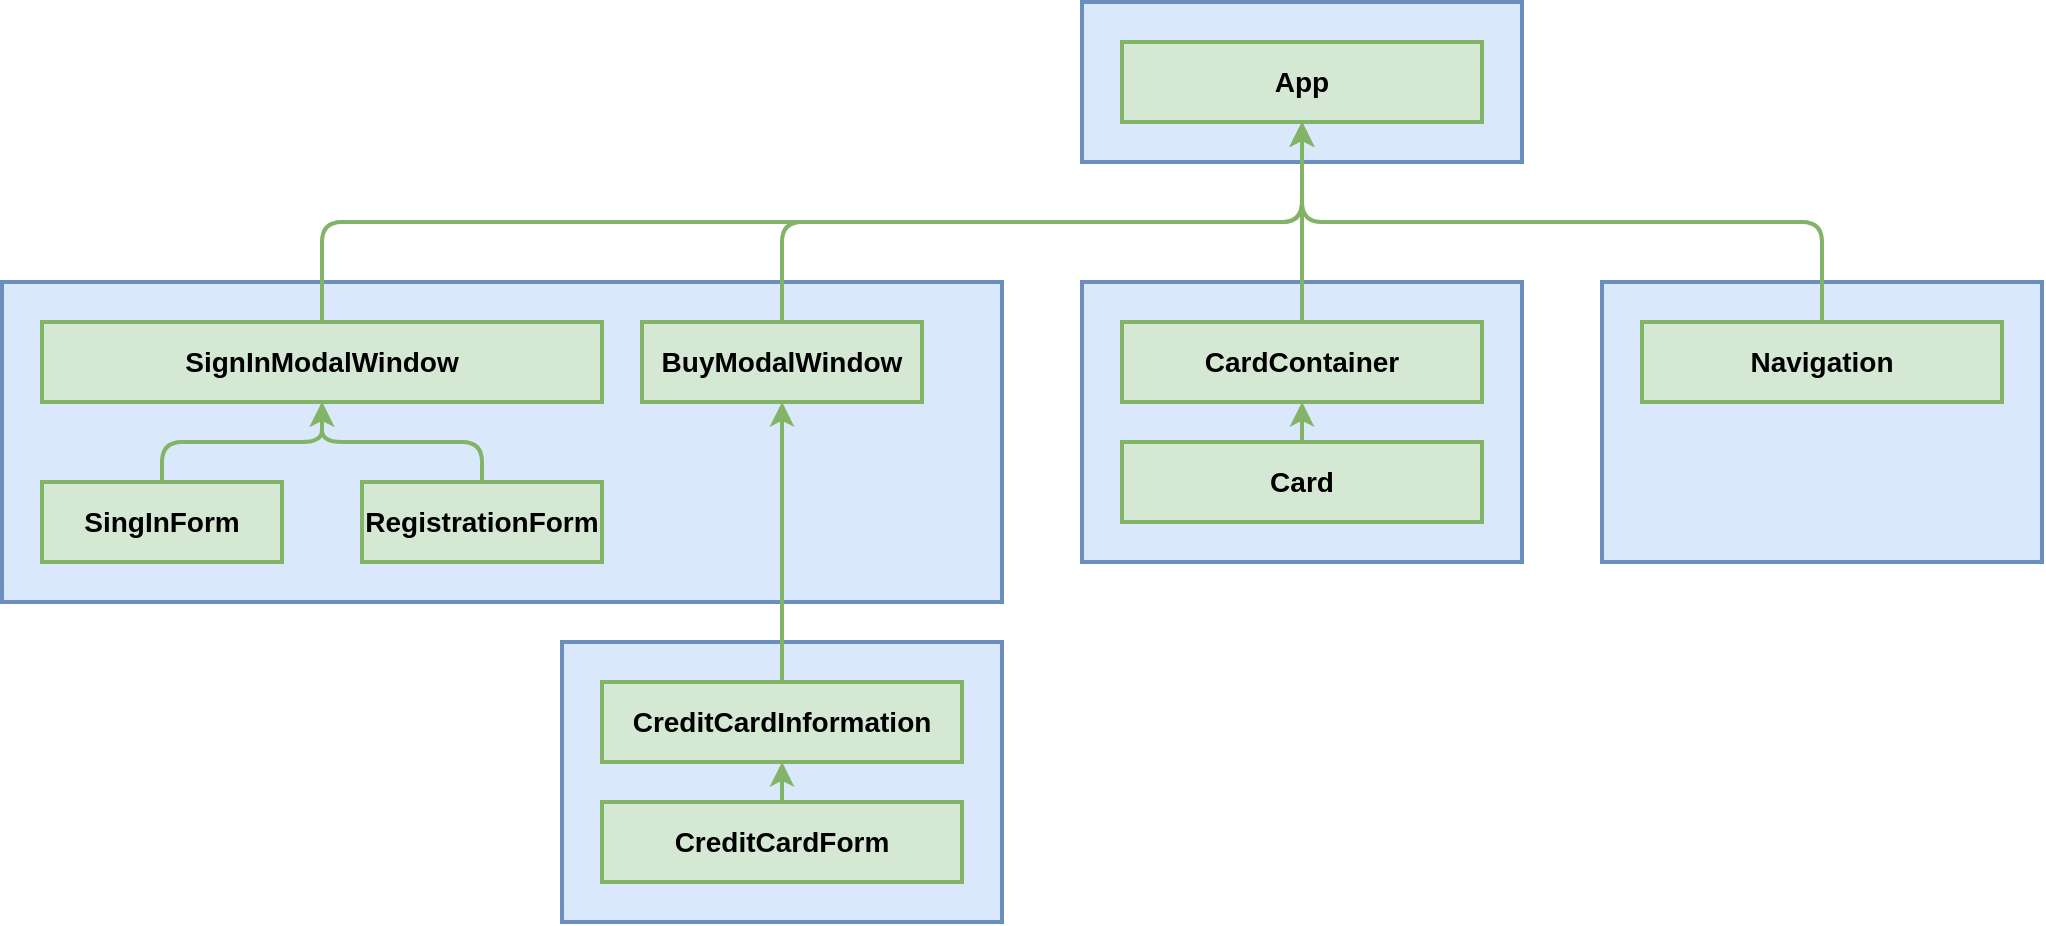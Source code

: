 <mxfile version="12.5.3" type="device"><diagram id="cUWhLPLdUswHCgoa4owM" name="Page-1"><mxGraphModel dx="1131" dy="631" grid="1" gridSize="10" guides="1" tooltips="1" connect="1" arrows="1" fold="1" page="1" pageScale="1" pageWidth="2000" pageHeight="2000" math="0" shadow="0"><root><mxCell id="0"/><mxCell id="1" parent="0"/><mxCell id="uYWdOzXrYcHEgbB5KKE4-12" value="" style="rounded=0;whiteSpace=wrap;html=1;strokeWidth=2;fillColor=#dae8fc;strokeColor=#6c8ebf;" vertex="1" parent="1"><mxGeometry x="540" y="400" width="220" height="140" as="geometry"/></mxCell><mxCell id="uYWdOzXrYcHEgbB5KKE4-5" value="" style="rounded=0;whiteSpace=wrap;html=1;strokeWidth=2;fillColor=#dae8fc;strokeColor=#6c8ebf;" vertex="1" parent="1"><mxGeometry x="260" y="220" width="500" height="160" as="geometry"/></mxCell><mxCell id="uYWdOzXrYcHEgbB5KKE4-1" value="&lt;font style=&quot;font-size: 14px&quot;&gt;&lt;b&gt;SingInForm&lt;/b&gt;&lt;/font&gt;" style="rounded=0;whiteSpace=wrap;html=1;strokeWidth=2;fillColor=#d5e8d4;strokeColor=#82b366;" vertex="1" parent="1"><mxGeometry x="280" y="320" width="120" height="40" as="geometry"/></mxCell><mxCell id="uYWdOzXrYcHEgbB5KKE4-2" value="&lt;font style=&quot;font-size: 14px&quot;&gt;&lt;b&gt;RegistrationForm&lt;/b&gt;&lt;/font&gt;" style="rounded=0;whiteSpace=wrap;html=1;strokeWidth=2;fillColor=#d5e8d4;strokeColor=#82b366;" vertex="1" parent="1"><mxGeometry x="440" y="320" width="120" height="40" as="geometry"/></mxCell><mxCell id="uYWdOzXrYcHEgbB5KKE4-4" value="&lt;span style=&quot;font-size: 14px&quot;&gt;&lt;b&gt;SignInModalWindow&lt;/b&gt;&lt;/span&gt;" style="rounded=0;whiteSpace=wrap;html=1;strokeWidth=2;fillColor=#d5e8d4;strokeColor=#82b366;" vertex="1" parent="1"><mxGeometry x="280" y="240" width="280" height="40" as="geometry"/></mxCell><mxCell id="uYWdOzXrYcHEgbB5KKE4-6" value="&lt;span style=&quot;font-size: 14px&quot;&gt;&lt;b&gt;BuyModalWindow&lt;/b&gt;&lt;/span&gt;" style="rounded=0;whiteSpace=wrap;html=1;strokeWidth=2;fillColor=#d5e8d4;strokeColor=#82b366;" vertex="1" parent="1"><mxGeometry x="580" y="240" width="140" height="40" as="geometry"/></mxCell><mxCell id="uYWdOzXrYcHEgbB5KKE4-8" value="" style="endArrow=classic;html=1;strokeWidth=2;entryX=0.5;entryY=1;entryDx=0;entryDy=0;fillColor=#d5e8d4;strokeColor=#82b366;exitX=0.5;exitY=0;exitDx=0;exitDy=0;" edge="1" parent="1" source="uYWdOzXrYcHEgbB5KKE4-1" target="uYWdOzXrYcHEgbB5KKE4-4"><mxGeometry width="50" height="50" relative="1" as="geometry"><mxPoint x="340" y="300" as="sourcePoint"/><mxPoint x="310" y="380" as="targetPoint"/><Array as="points"><mxPoint x="340" y="300"/><mxPoint x="420" y="300"/></Array></mxGeometry></mxCell><mxCell id="uYWdOzXrYcHEgbB5KKE4-9" value="" style="endArrow=classic;html=1;strokeWidth=2;entryX=0.5;entryY=1;entryDx=0;entryDy=0;exitX=0.5;exitY=0;exitDx=0;exitDy=0;fillColor=#d5e8d4;strokeColor=#82b366;" edge="1" parent="1" source="uYWdOzXrYcHEgbB5KKE4-2" target="uYWdOzXrYcHEgbB5KKE4-4"><mxGeometry width="50" height="50" relative="1" as="geometry"><mxPoint x="260" y="430" as="sourcePoint"/><mxPoint x="310" y="380" as="targetPoint"/><Array as="points"><mxPoint x="500" y="300"/><mxPoint x="420" y="300"/></Array></mxGeometry></mxCell><mxCell id="uYWdOzXrYcHEgbB5KKE4-10" value="&lt;span style=&quot;font-size: 14px&quot;&gt;&lt;b&gt;CreditCardForm&lt;/b&gt;&lt;/span&gt;" style="rounded=0;whiteSpace=wrap;html=1;strokeWidth=2;fillColor=#d5e8d4;strokeColor=#82b366;" vertex="1" parent="1"><mxGeometry x="560" y="480" width="180" height="40" as="geometry"/></mxCell><mxCell id="uYWdOzXrYcHEgbB5KKE4-11" value="&lt;span style=&quot;font-size: 14px&quot;&gt;&lt;b&gt;CreditCardInformation&lt;/b&gt;&lt;/span&gt;" style="rounded=0;whiteSpace=wrap;html=1;strokeWidth=2;fillColor=#d5e8d4;strokeColor=#82b366;" vertex="1" parent="1"><mxGeometry x="560" y="420" width="180" height="40" as="geometry"/></mxCell><mxCell id="uYWdOzXrYcHEgbB5KKE4-13" value="" style="endArrow=classic;html=1;strokeWidth=2;entryX=0.5;entryY=1;entryDx=0;entryDy=0;exitX=0.5;exitY=0;exitDx=0;exitDy=0;fillColor=#d5e8d4;strokeColor=#82b366;" edge="1" parent="1" source="uYWdOzXrYcHEgbB5KKE4-11" target="uYWdOzXrYcHEgbB5KKE4-6"><mxGeometry width="50" height="50" relative="1" as="geometry"><mxPoint x="830" y="370" as="sourcePoint"/><mxPoint x="310" y="560" as="targetPoint"/></mxGeometry></mxCell><mxCell id="uYWdOzXrYcHEgbB5KKE4-14" value="" style="endArrow=classic;html=1;strokeWidth=2;entryX=0.5;entryY=1;entryDx=0;entryDy=0;exitX=0.5;exitY=0;exitDx=0;exitDy=0;fillColor=#d5e8d4;strokeColor=#82b366;" edge="1" parent="1" source="uYWdOzXrYcHEgbB5KKE4-10" target="uYWdOzXrYcHEgbB5KKE4-11"><mxGeometry width="50" height="50" relative="1" as="geometry"><mxPoint x="260" y="610" as="sourcePoint"/><mxPoint x="310" y="560" as="targetPoint"/></mxGeometry></mxCell><mxCell id="uYWdOzXrYcHEgbB5KKE4-15" value="" style="rounded=0;whiteSpace=wrap;html=1;strokeWidth=2;fillColor=#dae8fc;strokeColor=#6c8ebf;" vertex="1" parent="1"><mxGeometry x="800" y="220" width="220" height="140" as="geometry"/></mxCell><mxCell id="uYWdOzXrYcHEgbB5KKE4-16" value="&lt;span style=&quot;font-size: 14px&quot;&gt;&lt;b&gt;Card&lt;/b&gt;&lt;/span&gt;" style="rounded=0;whiteSpace=wrap;html=1;strokeWidth=2;fillColor=#d5e8d4;strokeColor=#82b366;" vertex="1" parent="1"><mxGeometry x="820" y="300" width="180" height="40" as="geometry"/></mxCell><mxCell id="uYWdOzXrYcHEgbB5KKE4-17" value="&lt;span style=&quot;font-size: 14px&quot;&gt;&lt;b&gt;CardContainer&lt;/b&gt;&lt;/span&gt;" style="rounded=0;whiteSpace=wrap;html=1;strokeWidth=2;fillColor=#d5e8d4;strokeColor=#82b366;" vertex="1" parent="1"><mxGeometry x="820" y="240" width="180" height="40" as="geometry"/></mxCell><mxCell id="uYWdOzXrYcHEgbB5KKE4-18" value="" style="endArrow=classic;html=1;strokeWidth=2;entryX=0.5;entryY=1;entryDx=0;entryDy=0;exitX=0.5;exitY=0;exitDx=0;exitDy=0;fillColor=#d5e8d4;strokeColor=#82b366;" edge="1" parent="1" source="uYWdOzXrYcHEgbB5KKE4-16" target="uYWdOzXrYcHEgbB5KKE4-17"><mxGeometry width="50" height="50" relative="1" as="geometry"><mxPoint x="520" y="430" as="sourcePoint"/><mxPoint x="570" y="380" as="targetPoint"/></mxGeometry></mxCell><mxCell id="uYWdOzXrYcHEgbB5KKE4-19" value="" style="rounded=0;whiteSpace=wrap;html=1;strokeWidth=2;fillColor=#dae8fc;strokeColor=#6c8ebf;" vertex="1" parent="1"><mxGeometry x="1060" y="220" width="220" height="140" as="geometry"/></mxCell><mxCell id="uYWdOzXrYcHEgbB5KKE4-20" value="&lt;span style=&quot;font-size: 14px&quot;&gt;&lt;b&gt;Navigation&lt;/b&gt;&lt;/span&gt;" style="rounded=0;whiteSpace=wrap;html=1;strokeWidth=2;fillColor=#d5e8d4;strokeColor=#82b366;" vertex="1" parent="1"><mxGeometry x="1080" y="240" width="180" height="40" as="geometry"/></mxCell><mxCell id="uYWdOzXrYcHEgbB5KKE4-21" value="" style="rounded=0;whiteSpace=wrap;html=1;strokeWidth=2;fillColor=#dae8fc;strokeColor=#6c8ebf;" vertex="1" parent="1"><mxGeometry x="800" y="80" width="220" height="80" as="geometry"/></mxCell><mxCell id="uYWdOzXrYcHEgbB5KKE4-22" value="&lt;span style=&quot;font-size: 14px&quot;&gt;&lt;b&gt;App&lt;/b&gt;&lt;/span&gt;" style="rounded=0;whiteSpace=wrap;html=1;strokeWidth=2;fillColor=#d5e8d4;strokeColor=#82b366;" vertex="1" parent="1"><mxGeometry x="820" y="100" width="180" height="40" as="geometry"/></mxCell><mxCell id="uYWdOzXrYcHEgbB5KKE4-23" value="" style="endArrow=classic;html=1;strokeWidth=2;entryX=0.5;entryY=1;entryDx=0;entryDy=0;exitX=0.5;exitY=0;exitDx=0;exitDy=0;fillColor=#d5e8d4;strokeColor=#82b366;" edge="1" parent="1" source="uYWdOzXrYcHEgbB5KKE4-4" target="uYWdOzXrYcHEgbB5KKE4-22"><mxGeometry width="50" height="50" relative="1" as="geometry"><mxPoint x="980" y="520" as="sourcePoint"/><mxPoint x="980" y="380" as="targetPoint"/><Array as="points"><mxPoint x="420" y="190"/><mxPoint x="910" y="190"/></Array></mxGeometry></mxCell><mxCell id="uYWdOzXrYcHEgbB5KKE4-24" value="" style="endArrow=classic;html=1;strokeWidth=2;entryX=0.5;entryY=1;entryDx=0;entryDy=0;exitX=0.5;exitY=0;exitDx=0;exitDy=0;fillColor=#d5e8d4;strokeColor=#82b366;" edge="1" parent="1" source="uYWdOzXrYcHEgbB5KKE4-6" target="uYWdOzXrYcHEgbB5KKE4-22"><mxGeometry width="50" height="50" relative="1" as="geometry"><mxPoint x="870" y="470" as="sourcePoint"/><mxPoint x="870" y="330" as="targetPoint"/><Array as="points"><mxPoint x="650" y="190"/><mxPoint x="910" y="190"/></Array></mxGeometry></mxCell><mxCell id="uYWdOzXrYcHEgbB5KKE4-25" value="" style="endArrow=classic;html=1;strokeWidth=2;entryX=0.5;entryY=1;entryDx=0;entryDy=0;exitX=0.5;exitY=0;exitDx=0;exitDy=0;fillColor=#d5e8d4;strokeColor=#82b366;" edge="1" parent="1" source="uYWdOzXrYcHEgbB5KKE4-17" target="uYWdOzXrYcHEgbB5KKE4-22"><mxGeometry width="50" height="50" relative="1" as="geometry"><mxPoint x="920" y="310" as="sourcePoint"/><mxPoint x="920" y="290" as="targetPoint"/></mxGeometry></mxCell><mxCell id="uYWdOzXrYcHEgbB5KKE4-26" value="" style="endArrow=classic;html=1;strokeWidth=2;entryX=0.5;entryY=1;entryDx=0;entryDy=0;exitX=0.5;exitY=0;exitDx=0;exitDy=0;fillColor=#d5e8d4;strokeColor=#82b366;" edge="1" parent="1" source="uYWdOzXrYcHEgbB5KKE4-20" target="uYWdOzXrYcHEgbB5KKE4-22"><mxGeometry width="50" height="50" relative="1" as="geometry"><mxPoint x="950" y="410" as="sourcePoint"/><mxPoint x="950" y="390" as="targetPoint"/><Array as="points"><mxPoint x="1170" y="190"/><mxPoint x="910" y="190"/></Array></mxGeometry></mxCell></root></mxGraphModel></diagram></mxfile>
